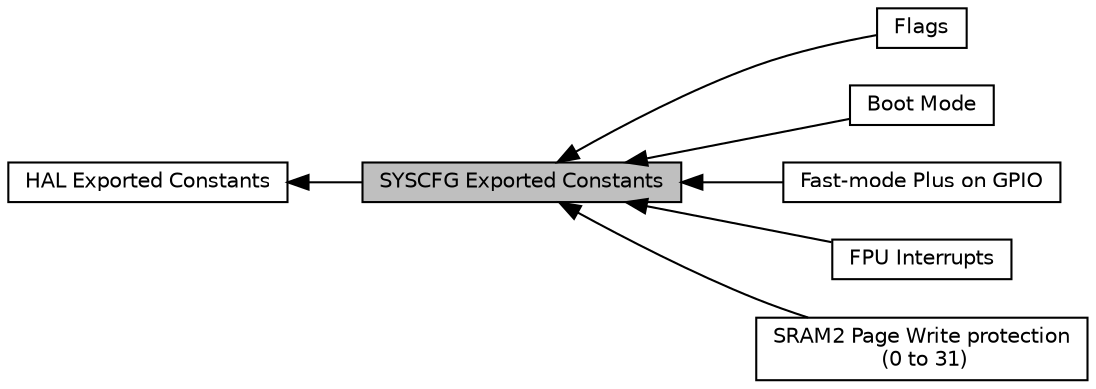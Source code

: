 digraph "SYSCFG Exported Constants"
{
  edge [fontname="Helvetica",fontsize="10",labelfontname="Helvetica",labelfontsize="10"];
  node [fontname="Helvetica",fontsize="10",shape=box];
  rankdir=LR;
  Node6 [label="Flags",height=0.2,width=0.4,color="black", fillcolor="white", style="filled",URL="$group___s_y_s_c_f_g__flags__definition.html",tooltip=" "];
  Node2 [label="HAL Exported Constants",height=0.2,width=0.4,color="black", fillcolor="white", style="filled",URL="$group___h_a_l___exported___constants.html",tooltip=" "];
  Node3 [label="Boot Mode",height=0.2,width=0.4,color="black", fillcolor="white", style="filled",URL="$group___s_y_s_c_f_g___boot_mode.html",tooltip=" "];
  Node7 [label="Fast-mode Plus on GPIO",height=0.2,width=0.4,color="black", fillcolor="white", style="filled",URL="$group___s_y_s_c_f_g___fast_mode_plus___g_p_i_o.html",tooltip=" "];
  Node4 [label="FPU Interrupts",height=0.2,width=0.4,color="black", fillcolor="white", style="filled",URL="$group___s_y_s_c_f_g___f_p_u___interrupts.html",tooltip=" "];
  Node5 [label="SRAM2 Page Write protection\l (0 to 31)",height=0.2,width=0.4,color="black", fillcolor="white", style="filled",URL="$group___s_y_s_c_f_g___s_r_a_m2_w_r_p.html",tooltip=" "];
  Node1 [label="SYSCFG Exported Constants",height=0.2,width=0.4,color="black", fillcolor="grey75", style="filled", fontcolor="black",tooltip=" "];
  Node2->Node1 [shape=plaintext, dir="back", style="solid"];
  Node1->Node3 [shape=plaintext, dir="back", style="solid"];
  Node1->Node4 [shape=plaintext, dir="back", style="solid"];
  Node1->Node5 [shape=plaintext, dir="back", style="solid"];
  Node1->Node6 [shape=plaintext, dir="back", style="solid"];
  Node1->Node7 [shape=plaintext, dir="back", style="solid"];
}
